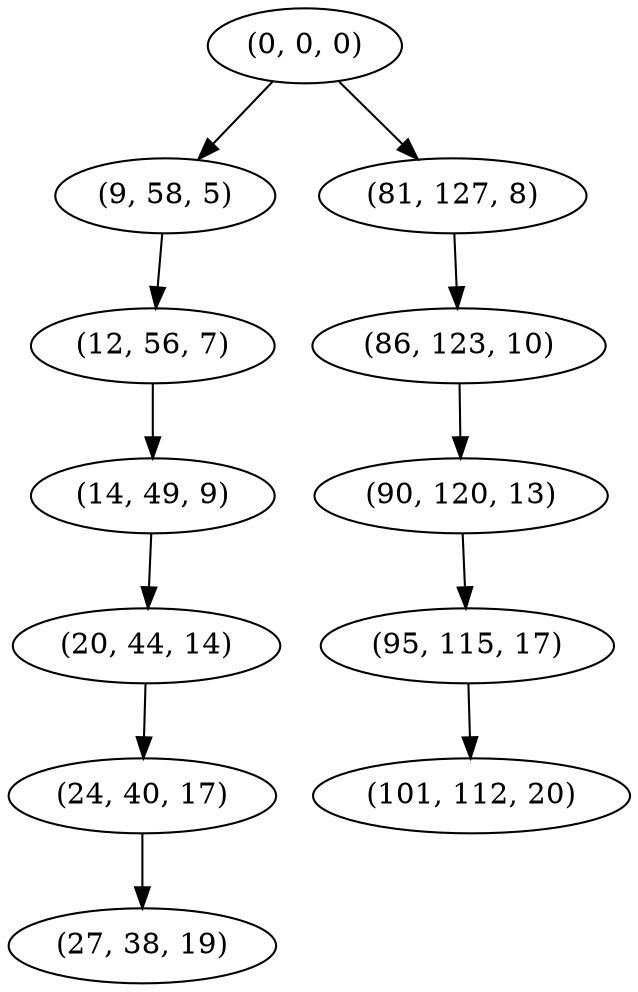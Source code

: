 digraph tree {
    "(0, 0, 0)";
    "(9, 58, 5)";
    "(12, 56, 7)";
    "(14, 49, 9)";
    "(20, 44, 14)";
    "(24, 40, 17)";
    "(27, 38, 19)";
    "(81, 127, 8)";
    "(86, 123, 10)";
    "(90, 120, 13)";
    "(95, 115, 17)";
    "(101, 112, 20)";
    "(0, 0, 0)" -> "(9, 58, 5)";
    "(0, 0, 0)" -> "(81, 127, 8)";
    "(9, 58, 5)" -> "(12, 56, 7)";
    "(12, 56, 7)" -> "(14, 49, 9)";
    "(14, 49, 9)" -> "(20, 44, 14)";
    "(20, 44, 14)" -> "(24, 40, 17)";
    "(24, 40, 17)" -> "(27, 38, 19)";
    "(81, 127, 8)" -> "(86, 123, 10)";
    "(86, 123, 10)" -> "(90, 120, 13)";
    "(90, 120, 13)" -> "(95, 115, 17)";
    "(95, 115, 17)" -> "(101, 112, 20)";
}
